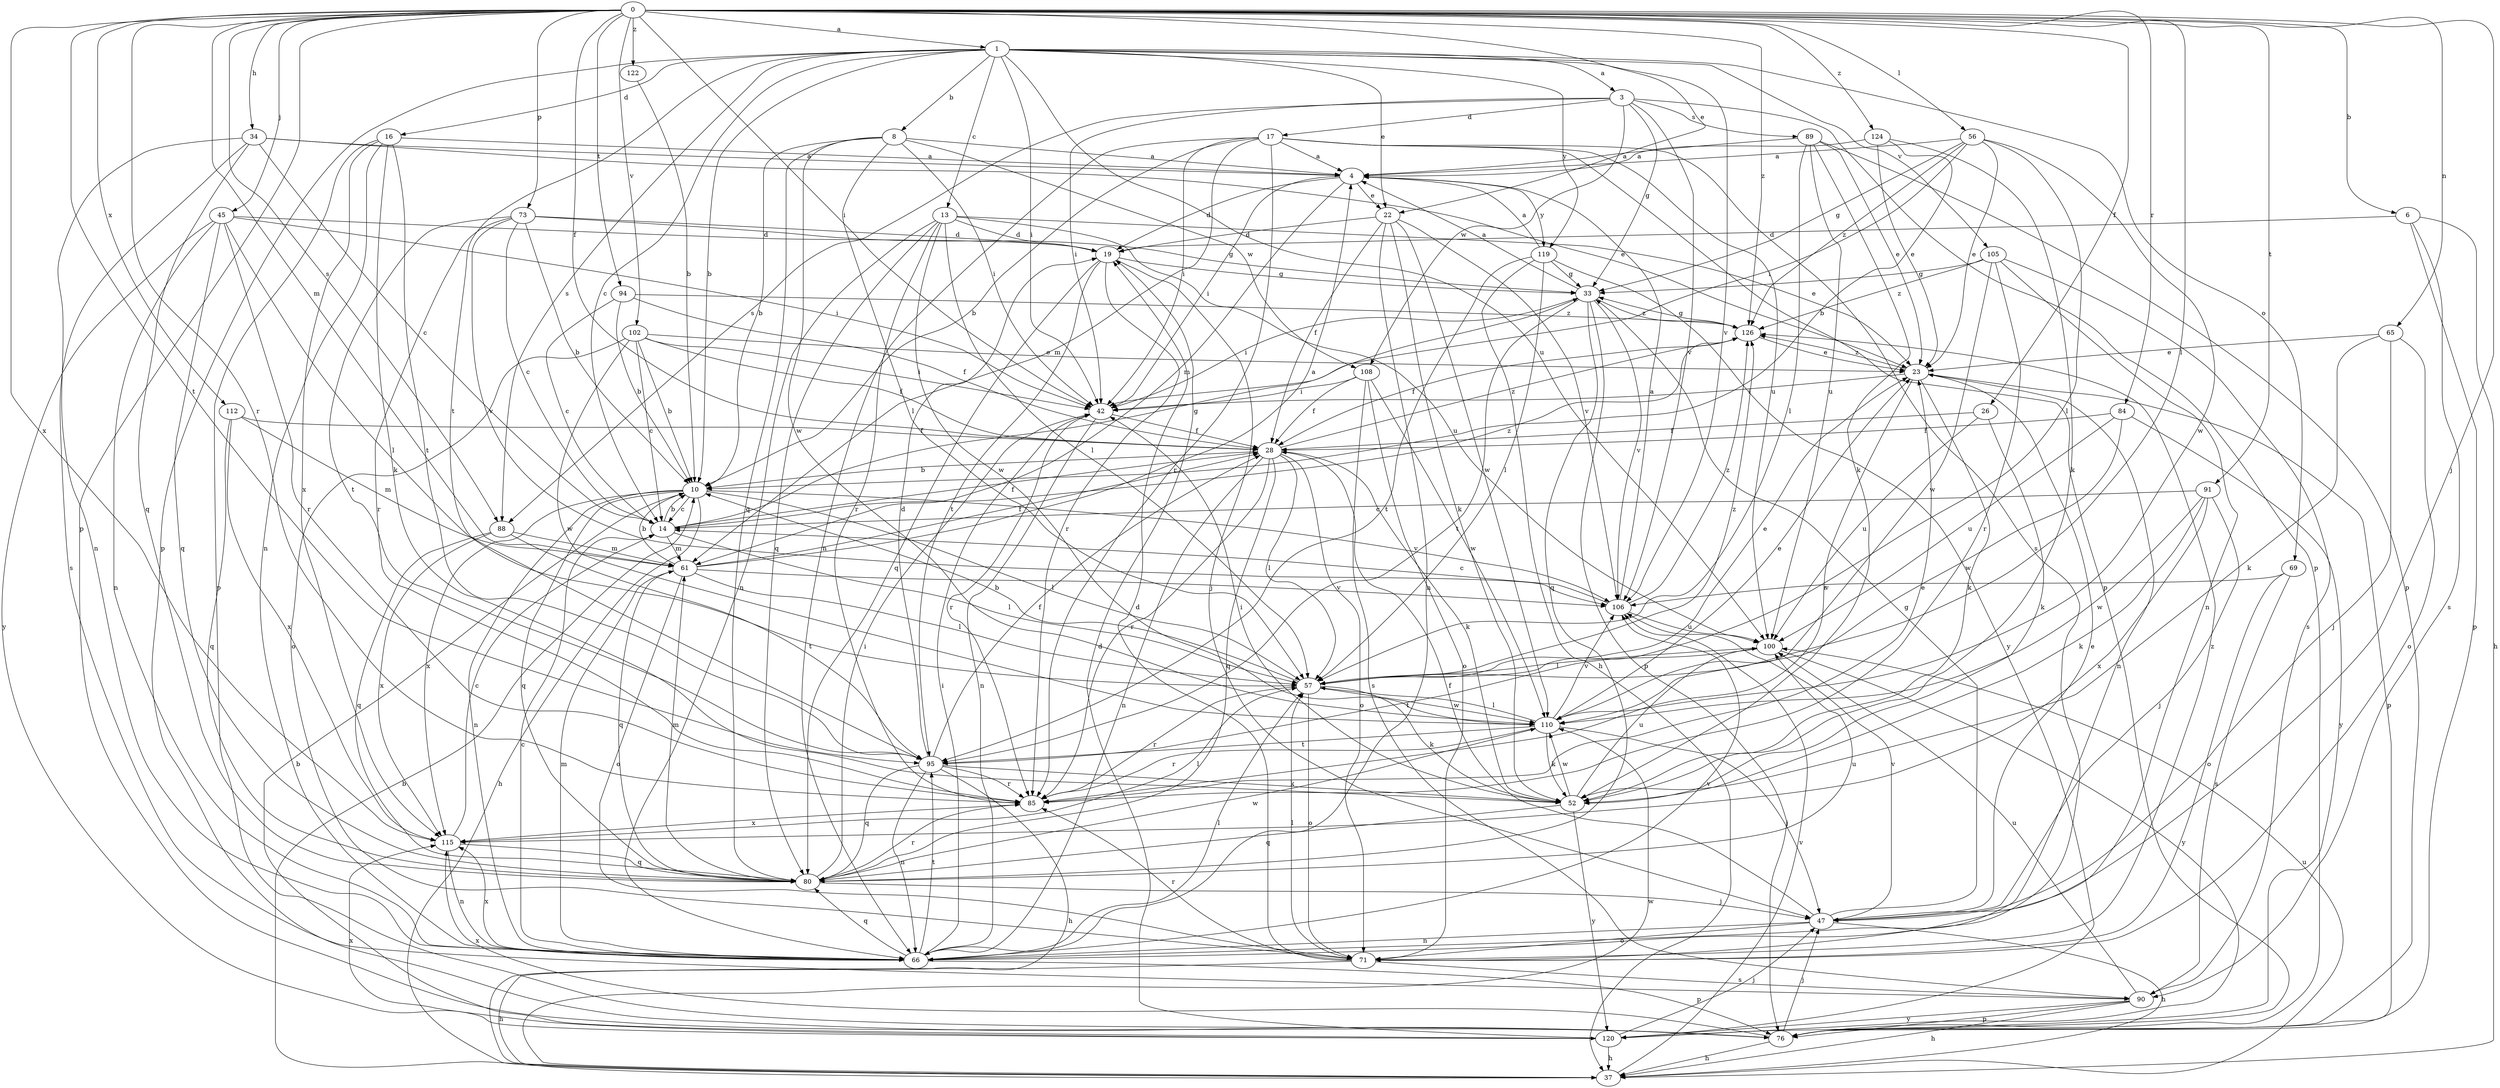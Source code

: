 strict digraph  {
0;
1;
3;
4;
6;
8;
10;
13;
14;
16;
17;
19;
22;
23;
26;
28;
33;
34;
37;
42;
45;
47;
52;
56;
57;
61;
65;
66;
69;
71;
73;
76;
80;
84;
85;
88;
89;
90;
91;
94;
95;
100;
102;
105;
106;
108;
110;
112;
115;
119;
120;
122;
124;
126;
0 -> 1  [label=a];
0 -> 6  [label=b];
0 -> 22  [label=e];
0 -> 26  [label=f];
0 -> 28  [label=f];
0 -> 34  [label=h];
0 -> 42  [label=i];
0 -> 45  [label=j];
0 -> 47  [label=j];
0 -> 56  [label=l];
0 -> 57  [label=l];
0 -> 61  [label=m];
0 -> 65  [label=n];
0 -> 73  [label=p];
0 -> 76  [label=p];
0 -> 84  [label=r];
0 -> 85  [label=r];
0 -> 88  [label=s];
0 -> 91  [label=t];
0 -> 94  [label=t];
0 -> 95  [label=t];
0 -> 102  [label=v];
0 -> 112  [label=x];
0 -> 115  [label=x];
0 -> 122  [label=z];
0 -> 124  [label=z];
0 -> 126  [label=z];
1 -> 3  [label=a];
1 -> 8  [label=b];
1 -> 10  [label=b];
1 -> 13  [label=c];
1 -> 14  [label=c];
1 -> 16  [label=d];
1 -> 22  [label=e];
1 -> 42  [label=i];
1 -> 69  [label=o];
1 -> 76  [label=p];
1 -> 88  [label=s];
1 -> 95  [label=t];
1 -> 100  [label=u];
1 -> 105  [label=v];
1 -> 106  [label=v];
1 -> 119  [label=y];
3 -> 17  [label=d];
3 -> 33  [label=g];
3 -> 42  [label=i];
3 -> 76  [label=p];
3 -> 88  [label=s];
3 -> 89  [label=s];
3 -> 106  [label=v];
3 -> 108  [label=w];
4 -> 19  [label=d];
4 -> 22  [label=e];
4 -> 42  [label=i];
4 -> 61  [label=m];
4 -> 119  [label=y];
6 -> 19  [label=d];
6 -> 37  [label=h];
6 -> 76  [label=p];
6 -> 90  [label=s];
8 -> 4  [label=a];
8 -> 10  [label=b];
8 -> 42  [label=i];
8 -> 57  [label=l];
8 -> 80  [label=q];
8 -> 108  [label=w];
8 -> 110  [label=w];
10 -> 14  [label=c];
10 -> 37  [label=h];
10 -> 57  [label=l];
10 -> 66  [label=n];
10 -> 80  [label=q];
10 -> 106  [label=v];
10 -> 115  [label=x];
13 -> 19  [label=d];
13 -> 23  [label=e];
13 -> 57  [label=l];
13 -> 66  [label=n];
13 -> 80  [label=q];
13 -> 85  [label=r];
13 -> 100  [label=u];
13 -> 110  [label=w];
14 -> 10  [label=b];
14 -> 28  [label=f];
14 -> 33  [label=g];
14 -> 57  [label=l];
14 -> 61  [label=m];
14 -> 126  [label=z];
16 -> 4  [label=a];
16 -> 52  [label=k];
16 -> 66  [label=n];
16 -> 76  [label=p];
16 -> 95  [label=t];
16 -> 115  [label=x];
17 -> 4  [label=a];
17 -> 10  [label=b];
17 -> 42  [label=i];
17 -> 61  [label=m];
17 -> 66  [label=n];
17 -> 76  [label=p];
17 -> 85  [label=r];
17 -> 100  [label=u];
17 -> 71  [label=s];
19 -> 33  [label=g];
19 -> 47  [label=j];
19 -> 80  [label=q];
19 -> 85  [label=r];
19 -> 95  [label=t];
22 -> 19  [label=d];
22 -> 28  [label=f];
22 -> 52  [label=k];
22 -> 66  [label=n];
22 -> 106  [label=v];
22 -> 110  [label=w];
23 -> 42  [label=i];
23 -> 52  [label=k];
23 -> 66  [label=n];
23 -> 76  [label=p];
23 -> 85  [label=r];
23 -> 126  [label=z];
26 -> 28  [label=f];
26 -> 52  [label=k];
26 -> 100  [label=u];
28 -> 10  [label=b];
28 -> 52  [label=k];
28 -> 57  [label=l];
28 -> 66  [label=n];
28 -> 71  [label=o];
28 -> 80  [label=q];
28 -> 85  [label=r];
28 -> 126  [label=z];
33 -> 4  [label=a];
33 -> 42  [label=i];
33 -> 76  [label=p];
33 -> 80  [label=q];
33 -> 95  [label=t];
33 -> 106  [label=v];
33 -> 126  [label=z];
34 -> 4  [label=a];
34 -> 14  [label=c];
34 -> 23  [label=e];
34 -> 66  [label=n];
34 -> 80  [label=q];
34 -> 90  [label=s];
37 -> 10  [label=b];
37 -> 100  [label=u];
37 -> 106  [label=v];
37 -> 110  [label=w];
42 -> 28  [label=f];
42 -> 66  [label=n];
42 -> 85  [label=r];
45 -> 19  [label=d];
45 -> 42  [label=i];
45 -> 57  [label=l];
45 -> 66  [label=n];
45 -> 80  [label=q];
45 -> 85  [label=r];
45 -> 120  [label=y];
47 -> 23  [label=e];
47 -> 28  [label=f];
47 -> 33  [label=g];
47 -> 37  [label=h];
47 -> 66  [label=n];
47 -> 71  [label=o];
47 -> 106  [label=v];
52 -> 42  [label=i];
52 -> 80  [label=q];
52 -> 100  [label=u];
52 -> 110  [label=w];
52 -> 120  [label=y];
56 -> 4  [label=a];
56 -> 23  [label=e];
56 -> 33  [label=g];
56 -> 42  [label=i];
56 -> 57  [label=l];
56 -> 110  [label=w];
56 -> 126  [label=z];
57 -> 10  [label=b];
57 -> 23  [label=e];
57 -> 52  [label=k];
57 -> 71  [label=o];
57 -> 85  [label=r];
57 -> 110  [label=w];
57 -> 126  [label=z];
61 -> 4  [label=a];
61 -> 10  [label=b];
61 -> 28  [label=f];
61 -> 57  [label=l];
61 -> 71  [label=o];
61 -> 80  [label=q];
61 -> 106  [label=v];
65 -> 23  [label=e];
65 -> 47  [label=j];
65 -> 52  [label=k];
65 -> 71  [label=o];
66 -> 14  [label=c];
66 -> 42  [label=i];
66 -> 57  [label=l];
66 -> 61  [label=m];
66 -> 76  [label=p];
66 -> 80  [label=q];
66 -> 95  [label=t];
66 -> 106  [label=v];
66 -> 115  [label=x];
69 -> 71  [label=o];
69 -> 90  [label=s];
69 -> 106  [label=v];
71 -> 19  [label=d];
71 -> 37  [label=h];
71 -> 57  [label=l];
71 -> 85  [label=r];
71 -> 90  [label=s];
71 -> 126  [label=z];
73 -> 10  [label=b];
73 -> 14  [label=c];
73 -> 19  [label=d];
73 -> 33  [label=g];
73 -> 85  [label=r];
73 -> 95  [label=t];
73 -> 106  [label=v];
76 -> 37  [label=h];
76 -> 47  [label=j];
76 -> 115  [label=x];
80 -> 42  [label=i];
80 -> 47  [label=j];
80 -> 61  [label=m];
80 -> 85  [label=r];
80 -> 100  [label=u];
80 -> 110  [label=w];
84 -> 28  [label=f];
84 -> 100  [label=u];
84 -> 110  [label=w];
84 -> 120  [label=y];
85 -> 23  [label=e];
85 -> 115  [label=x];
88 -> 61  [label=m];
88 -> 80  [label=q];
88 -> 95  [label=t];
88 -> 115  [label=x];
89 -> 4  [label=a];
89 -> 23  [label=e];
89 -> 52  [label=k];
89 -> 57  [label=l];
89 -> 76  [label=p];
89 -> 100  [label=u];
90 -> 37  [label=h];
90 -> 76  [label=p];
90 -> 100  [label=u];
90 -> 120  [label=y];
91 -> 14  [label=c];
91 -> 47  [label=j];
91 -> 52  [label=k];
91 -> 110  [label=w];
91 -> 115  [label=x];
94 -> 10  [label=b];
94 -> 14  [label=c];
94 -> 28  [label=f];
94 -> 126  [label=z];
95 -> 19  [label=d];
95 -> 28  [label=f];
95 -> 37  [label=h];
95 -> 52  [label=k];
95 -> 66  [label=n];
95 -> 80  [label=q];
95 -> 85  [label=r];
100 -> 57  [label=l];
100 -> 95  [label=t];
100 -> 120  [label=y];
102 -> 10  [label=b];
102 -> 14  [label=c];
102 -> 23  [label=e];
102 -> 28  [label=f];
102 -> 42  [label=i];
102 -> 71  [label=o];
102 -> 110  [label=w];
105 -> 33  [label=g];
105 -> 66  [label=n];
105 -> 85  [label=r];
105 -> 90  [label=s];
105 -> 110  [label=w];
105 -> 126  [label=z];
106 -> 4  [label=a];
106 -> 14  [label=c];
106 -> 100  [label=u];
106 -> 126  [label=z];
108 -> 28  [label=f];
108 -> 42  [label=i];
108 -> 71  [label=o];
108 -> 90  [label=s];
108 -> 110  [label=w];
110 -> 23  [label=e];
110 -> 47  [label=j];
110 -> 52  [label=k];
110 -> 57  [label=l];
110 -> 85  [label=r];
110 -> 95  [label=t];
110 -> 106  [label=v];
112 -> 28  [label=f];
112 -> 61  [label=m];
112 -> 80  [label=q];
112 -> 115  [label=x];
115 -> 14  [label=c];
115 -> 57  [label=l];
115 -> 66  [label=n];
115 -> 80  [label=q];
119 -> 4  [label=a];
119 -> 33  [label=g];
119 -> 37  [label=h];
119 -> 57  [label=l];
119 -> 95  [label=t];
119 -> 120  [label=y];
120 -> 10  [label=b];
120 -> 19  [label=d];
120 -> 37  [label=h];
120 -> 47  [label=j];
120 -> 115  [label=x];
122 -> 10  [label=b];
124 -> 4  [label=a];
124 -> 10  [label=b];
124 -> 23  [label=e];
124 -> 52  [label=k];
126 -> 23  [label=e];
126 -> 28  [label=f];
126 -> 33  [label=g];
}
